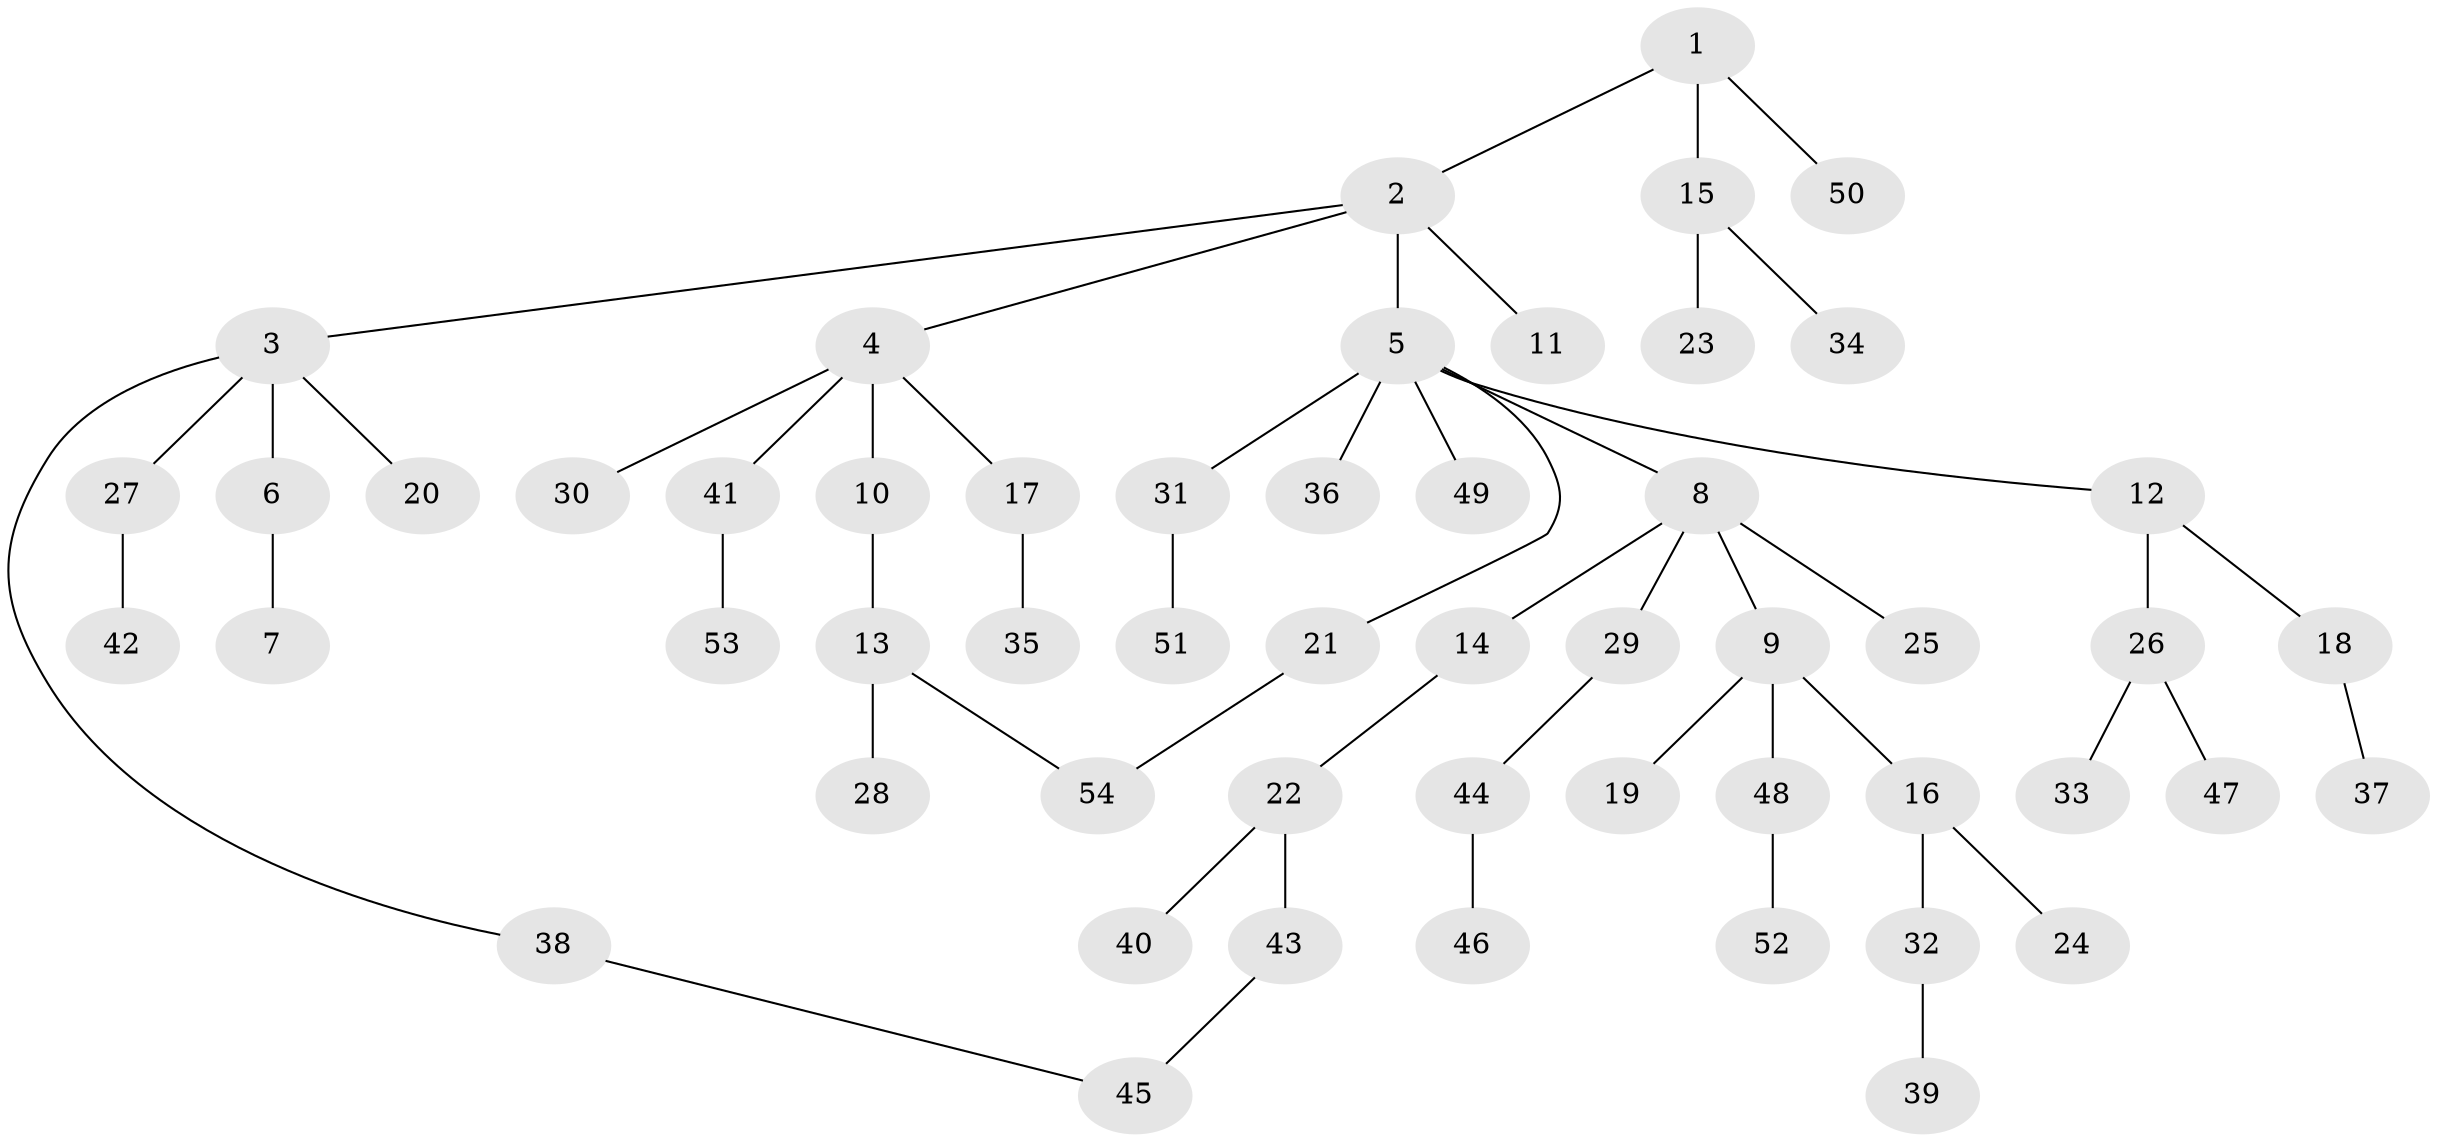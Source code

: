 // Generated by graph-tools (version 1.1) at 2025/49/03/09/25 03:49:19]
// undirected, 54 vertices, 55 edges
graph export_dot {
graph [start="1"]
  node [color=gray90,style=filled];
  1;
  2;
  3;
  4;
  5;
  6;
  7;
  8;
  9;
  10;
  11;
  12;
  13;
  14;
  15;
  16;
  17;
  18;
  19;
  20;
  21;
  22;
  23;
  24;
  25;
  26;
  27;
  28;
  29;
  30;
  31;
  32;
  33;
  34;
  35;
  36;
  37;
  38;
  39;
  40;
  41;
  42;
  43;
  44;
  45;
  46;
  47;
  48;
  49;
  50;
  51;
  52;
  53;
  54;
  1 -- 2;
  1 -- 15;
  1 -- 50;
  2 -- 3;
  2 -- 4;
  2 -- 5;
  2 -- 11;
  3 -- 6;
  3 -- 20;
  3 -- 27;
  3 -- 38;
  4 -- 10;
  4 -- 17;
  4 -- 30;
  4 -- 41;
  5 -- 8;
  5 -- 12;
  5 -- 21;
  5 -- 31;
  5 -- 36;
  5 -- 49;
  6 -- 7;
  8 -- 9;
  8 -- 14;
  8 -- 25;
  8 -- 29;
  9 -- 16;
  9 -- 19;
  9 -- 48;
  10 -- 13;
  12 -- 18;
  12 -- 26;
  13 -- 28;
  13 -- 54;
  14 -- 22;
  15 -- 23;
  15 -- 34;
  16 -- 24;
  16 -- 32;
  17 -- 35;
  18 -- 37;
  21 -- 54;
  22 -- 40;
  22 -- 43;
  26 -- 33;
  26 -- 47;
  27 -- 42;
  29 -- 44;
  31 -- 51;
  32 -- 39;
  38 -- 45;
  41 -- 53;
  43 -- 45;
  44 -- 46;
  48 -- 52;
}
